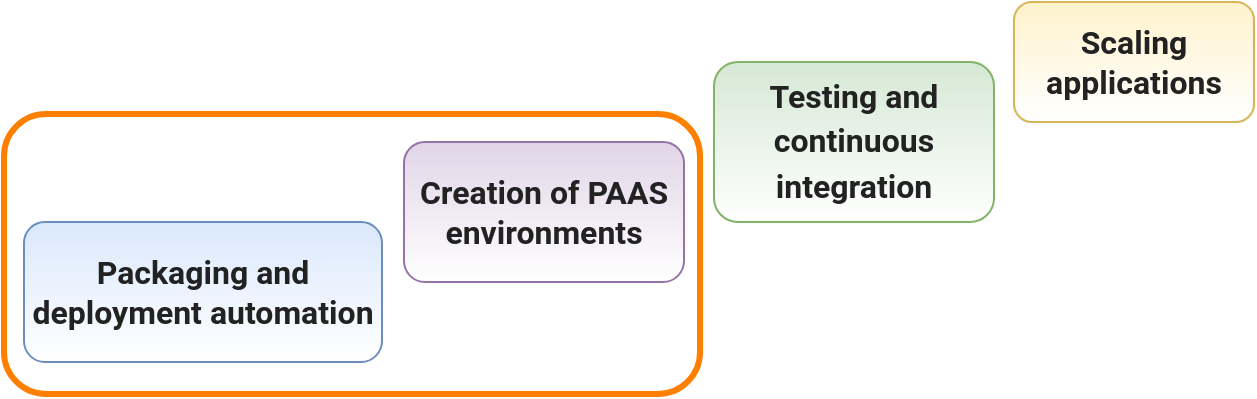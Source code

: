 <mxfile version="13.6.5" type="github">
  <diagram id="oh9SqNBaEuNPPj_Xymk3" name="Page-1">
    <mxGraphModel dx="1399" dy="612" grid="1" gridSize="10" guides="1" tooltips="1" connect="1" arrows="1" fold="1" page="1" pageScale="1" pageWidth="827" pageHeight="1169" math="0" shadow="0">
      <root>
        <mxCell id="0" />
        <mxCell id="1" parent="0" />
        <mxCell id="dwMQlM8bfi8Tf-a9p3rM-2" value="&lt;span style=&quot;color: rgb(34 , 34 , 34) ; font-family: &amp;#34;roboto&amp;#34; , sans-serif ; font-size: 16px ; font-weight: 700&quot;&gt;Scaling applications&lt;/span&gt;" style="rounded=1;whiteSpace=wrap;html=1;fillColor=#fff2cc;strokeColor=#d6b656;gradientColor=#ffffff;" vertex="1" parent="1">
          <mxGeometry x="585" y="130" width="120" height="60" as="geometry" />
        </mxCell>
        <mxCell id="dwMQlM8bfi8Tf-a9p3rM-3" value="&lt;span id=&quot;docs-internal-guid-0180b2c8-7fff-6a5b-bf55-cfb4c9afebb4&quot; style=&quot;text-align: left&quot;&gt;&lt;span style=&quot;color: rgb(34 , 34 , 34) ; font-family: &amp;#34;roboto&amp;#34; , sans-serif ; font-size: 12pt ; font-weight: 700 ; text-align: center&quot;&gt;Packaging and deployment automation&lt;/span&gt;&lt;br&gt;&lt;/span&gt;" style="rounded=1;whiteSpace=wrap;html=1;fillColor=#dae8fc;strokeColor=#6c8ebf;gradientColor=#ffffff;" vertex="1" parent="1">
          <mxGeometry x="90" y="240" width="179" height="70" as="geometry" />
        </mxCell>
        <mxCell id="dwMQlM8bfi8Tf-a9p3rM-4" value="&lt;span id=&quot;docs-internal-guid-0180b2c8-7fff-6a5b-bf55-cfb4c9afebb4&quot; style=&quot;text-align: left&quot;&gt;&lt;p dir=&quot;ltr&quot; style=&quot;line-height: 1.38 ; text-align: center ; margin-top: 0pt ; margin-bottom: 0pt&quot;&gt;&lt;span style=&quot;font-size: 12pt ; font-family: &amp;#34;roboto&amp;#34; , sans-serif ; color: rgb(34 , 34 , 34) ; font-weight: 700 ; vertical-align: baseline&quot;&gt;Testing and continuous integration&lt;/span&gt;&lt;/p&gt;&lt;/span&gt;" style="rounded=1;whiteSpace=wrap;html=1;fillColor=#d5e8d4;strokeColor=#82b366;gradientColor=#ffffff;" vertex="1" parent="1">
          <mxGeometry x="435" y="160" width="140" height="80" as="geometry" />
        </mxCell>
        <mxCell id="dwMQlM8bfi8Tf-a9p3rM-5" value="&lt;span style=&quot;color: rgb(34 , 34 , 34) ; font-family: &amp;#34;roboto&amp;#34; , sans-serif ; font-size: 16px ; font-weight: 700&quot;&gt;Creation of PAAS environments&lt;/span&gt;" style="rounded=1;whiteSpace=wrap;html=1;fillColor=#e1d5e7;strokeColor=#9673a6;gradientColor=#ffffff;" vertex="1" parent="1">
          <mxGeometry x="280" y="200" width="140" height="70" as="geometry" />
        </mxCell>
        <mxCell id="dwMQlM8bfi8Tf-a9p3rM-6" value="" style="rounded=1;whiteSpace=wrap;html=1;gradientColor=#ffffff;fillColor=none;strokeColor=#FF8000;strokeWidth=3;" vertex="1" parent="1">
          <mxGeometry x="80" y="186" width="348" height="140" as="geometry" />
        </mxCell>
      </root>
    </mxGraphModel>
  </diagram>
</mxfile>
